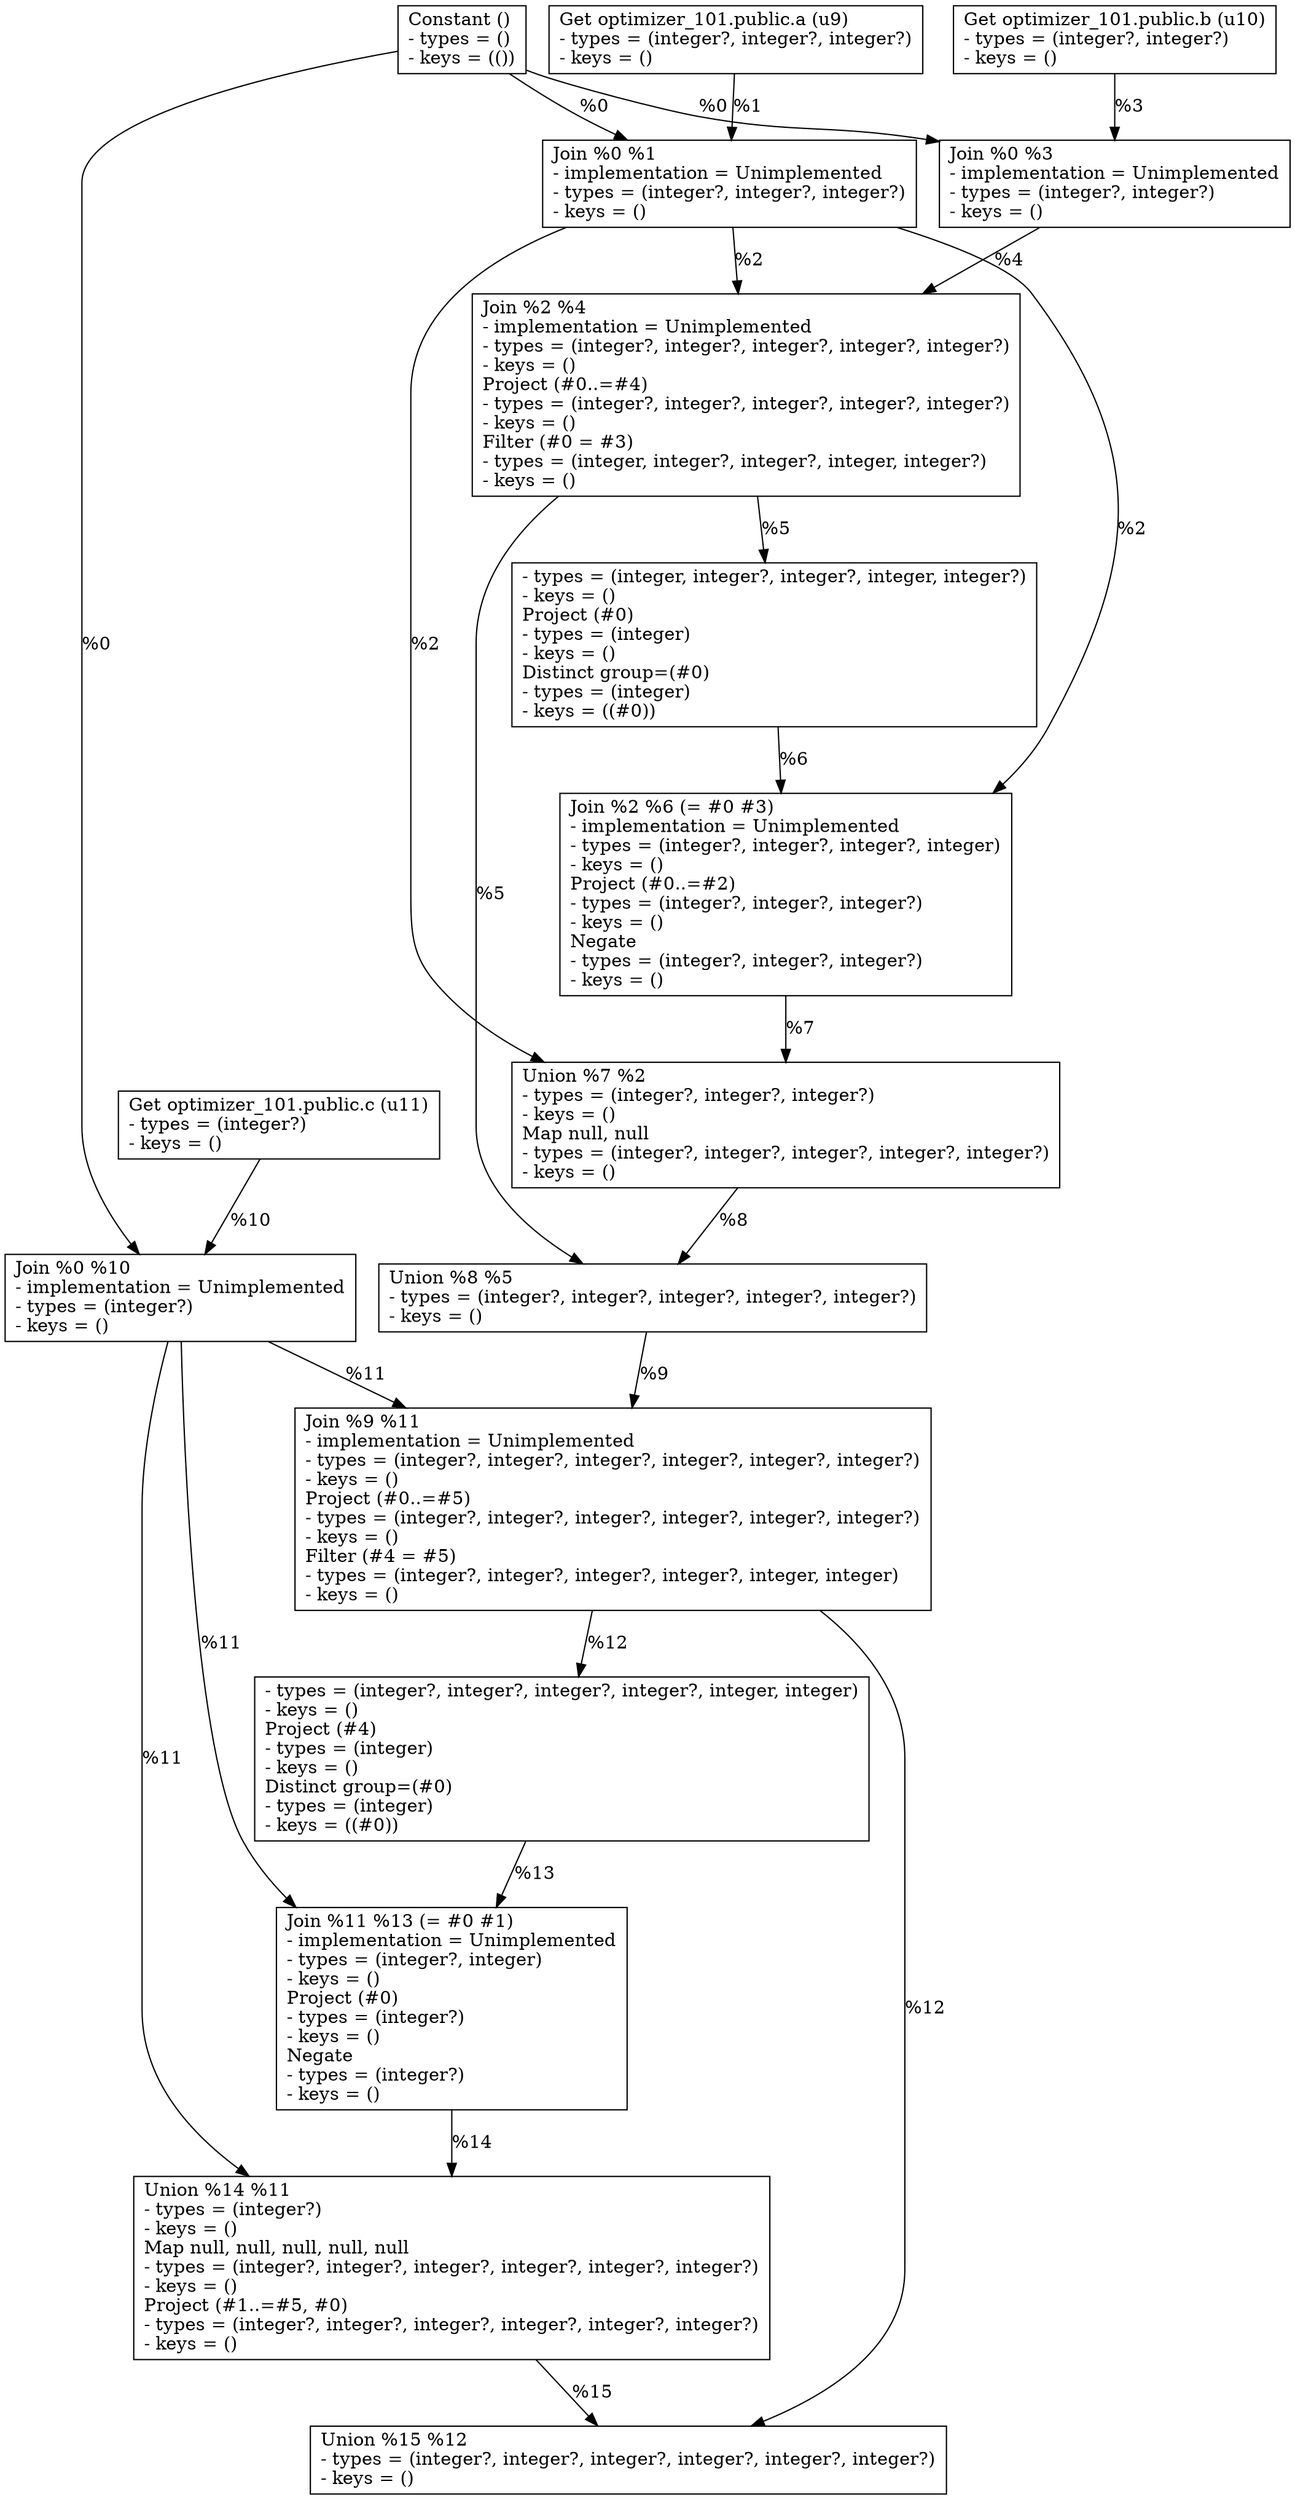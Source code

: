 digraph G {
    node0 [shape = record, label="Constant ()\l- types = ()\l- keys = (())\l"]
    node1 [shape = record, label="Get optimizer_101.public.a (u9)\l- types = (integer?, integer?, integer?)\l- keys = ()\l"]
    node2 [shape = record, label="Join %0 %1\l- implementation = Unimplemented\l- types = (integer?, integer?, integer?)\l- keys = ()\l"]
    node3 [shape = record, label="Get optimizer_101.public.b (u10)\l- types = (integer?, integer?)\l- keys = ()\l"]
    node4 [shape = record, label="Join %0 %3\l- implementation = Unimplemented\l- types = (integer?, integer?)\l- keys = ()\l"]
    node5 [shape = record, label="Join %2 %4\l- implementation = Unimplemented\l- types = (integer?, integer?, integer?, integer?, integer?)\l- keys = ()\lProject (#0..=#4)\l- types = (integer?, integer?, integer?, integer?, integer?)\l- keys = ()\lFilter (#0 = #3)\l- types = (integer, integer?, integer?, integer, integer?)\l- keys = ()\l"]
    node6 [shape = record, label="- types = (integer, integer?, integer?, integer, integer?)\l- keys = ()\lProject (#0)\l- types = (integer)\l- keys = ()\lDistinct group=(#0)\l- types = (integer)\l- keys = ((#0))\l"]
    node7 [shape = record, label="Join %2 %6 (= #0 #3)\l- implementation = Unimplemented\l- types = (integer?, integer?, integer?, integer)\l- keys = ()\lProject (#0..=#2)\l- types = (integer?, integer?, integer?)\l- keys = ()\lNegate\l- types = (integer?, integer?, integer?)\l- keys = ()\l"]
    node8 [shape = record, label="Union %7 %2\l- types = (integer?, integer?, integer?)\l- keys = ()\lMap null, null\l- types = (integer?, integer?, integer?, integer?, integer?)\l- keys = ()\l"]
    node9 [shape = record, label="Union %8 %5\l- types = (integer?, integer?, integer?, integer?, integer?)\l- keys = ()\l"]
    node10 [shape = record, label="Get optimizer_101.public.c (u11)\l- types = (integer?)\l- keys = ()\l"]
    node11 [shape = record, label="Join %0 %10\l- implementation = Unimplemented\l- types = (integer?)\l- keys = ()\l"]
    node12 [shape = record, label="Join %9 %11\l- implementation = Unimplemented\l- types = (integer?, integer?, integer?, integer?, integer?, integer?)\l- keys = ()\lProject (#0..=#5)\l- types = (integer?, integer?, integer?, integer?, integer?, integer?)\l- keys = ()\lFilter (#4 = #5)\l- types = (integer?, integer?, integer?, integer?, integer, integer)\l- keys = ()\l"]
    node13 [shape = record, label="- types = (integer?, integer?, integer?, integer?, integer, integer)\l- keys = ()\lProject (#4)\l- types = (integer)\l- keys = ()\lDistinct group=(#0)\l- types = (integer)\l- keys = ((#0))\l"]
    node14 [shape = record, label="Join %11 %13 (= #0 #1)\l- implementation = Unimplemented\l- types = (integer?, integer)\l- keys = ()\lProject (#0)\l- types = (integer?)\l- keys = ()\lNegate\l- types = (integer?)\l- keys = ()\l"]
    node15 [shape = record, label="Union %14 %11\l- types = (integer?)\l- keys = ()\lMap null, null, null, null, null\l- types = (integer?, integer?, integer?, integer?, integer?, integer?)\l- keys = ()\lProject (#1..=#5, #0)\l- types = (integer?, integer?, integer?, integer?, integer?, integer?)\l- keys = ()\l"]
    node16 [shape = record, label="Union %15 %12\l- types = (integer?, integer?, integer?, integer?, integer?, integer?)\l- keys = ()\l"]
    node0 -> node2 [label = "%0\l"]
    node9 -> node12 [label = "%9\l"]
    node5 -> node9 [label = "%5\l"]
    node7 -> node8 [label = "%7\l"]
    node12 -> node13 [label = "%12\l"]
    node8 -> node9 [label = "%8\l"]
    node6 -> node7 [label = "%6\l"]
    node11 -> node12 [label = "%11\l"]
    node2 -> node7 [label = "%2\l"]
    node10 -> node11 [label = "%10\l"]
    node2 -> node5 [label = "%2\l"]
    node0 -> node11 [label = "%0\l"]
    node14 -> node15 [label = "%14\l"]
    node5 -> node6 [label = "%5\l"]
    node11 -> node15 [label = "%11\l"]
    node11 -> node14 [label = "%11\l"]
    node0 -> node4 [label = "%0\l"]
    node4 -> node5 [label = "%4\l"]
    node13 -> node14 [label = "%13\l"]
    node15 -> node16 [label = "%15\l"]
    node3 -> node4 [label = "%3\l"]
    node1 -> node2 [label = "%1\l"]
    node12 -> node16 [label = "%12\l"]
    node2 -> node8 [label = "%2\l"]
}
